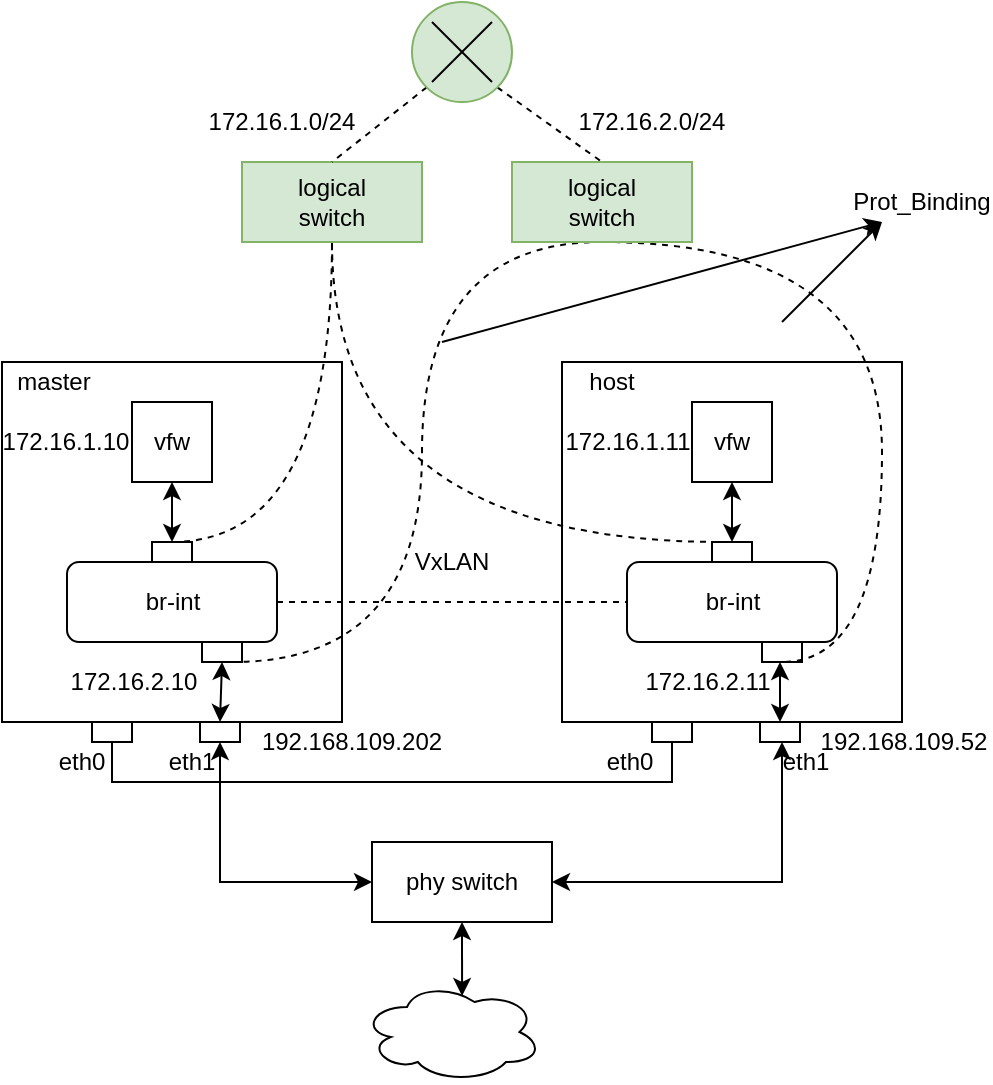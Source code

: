 <mxfile version="13.7.5" type="github">
  <diagram id="NUOA6mpo8N-NY2d6egCE" name="Page-1">
    <mxGraphModel dx="1102" dy="1751" grid="1" gridSize="10" guides="1" tooltips="1" connect="1" arrows="1" fold="1" page="1" pageScale="1" pageWidth="827" pageHeight="1169" math="0" shadow="0">
      <root>
        <mxCell id="0" />
        <mxCell id="1" parent="0" />
        <mxCell id="D7tAY-Ja1K5RIbv1iKdG-1" value="" style="rounded=0;whiteSpace=wrap;html=1;" parent="1" vertex="1">
          <mxGeometry x="80" y="110" width="170" height="180" as="geometry" />
        </mxCell>
        <mxCell id="D7tAY-Ja1K5RIbv1iKdG-2" value="br-int" style="rounded=1;whiteSpace=wrap;html=1;" parent="1" vertex="1">
          <mxGeometry x="112.5" y="210" width="105" height="40" as="geometry" />
        </mxCell>
        <mxCell id="9aVdBko9X2sXjmePpQ1m-4" style="edgeStyle=none;rounded=0;orthogonalLoop=1;jettySize=auto;html=1;entryX=0.5;entryY=0;entryDx=0;entryDy=0;startArrow=classic;startFill=1;endArrow=classic;endFill=1;exitX=0.5;exitY=1;exitDx=0;exitDy=0;" edge="1" parent="1" source="D7tAY-Ja1K5RIbv1iKdG-3" target="D7tAY-Ja1K5RIbv1iKdG-10">
          <mxGeometry relative="1" as="geometry" />
        </mxCell>
        <mxCell id="D7tAY-Ja1K5RIbv1iKdG-3" value="" style="rounded=0;whiteSpace=wrap;html=1;" parent="1" vertex="1">
          <mxGeometry x="180" y="250" width="20" height="10" as="geometry" />
        </mxCell>
        <mxCell id="D7tAY-Ja1K5RIbv1iKdG-8" value="" style="edgeStyle=orthogonalEdgeStyle;rounded=0;orthogonalLoop=1;jettySize=auto;html=1;entryX=0.5;entryY=1;entryDx=0;entryDy=0;entryPerimeter=0;startArrow=classic;startFill=1;" parent="1" source="D7tAY-Ja1K5RIbv1iKdG-4" target="D7tAY-Ja1K5RIbv1iKdG-5" edge="1">
          <mxGeometry relative="1" as="geometry">
            <mxPoint x="165" y="120" as="targetPoint" />
          </mxGeometry>
        </mxCell>
        <mxCell id="D7tAY-Ja1K5RIbv1iKdG-4" value="" style="rounded=0;whiteSpace=wrap;html=1;" parent="1" vertex="1">
          <mxGeometry x="155" y="200" width="20" height="10" as="geometry" />
        </mxCell>
        <mxCell id="D7tAY-Ja1K5RIbv1iKdG-25" style="edgeStyle=orthogonalEdgeStyle;rounded=0;orthogonalLoop=1;jettySize=auto;html=1;exitX=0.5;exitY=0;exitDx=0;exitDy=0;entryX=0.5;entryY=1;entryDx=0;entryDy=0;dashed=1;endArrow=none;endFill=0;curved=1;" parent="1" source="D7tAY-Ja1K5RIbv1iKdG-4" target="D7tAY-Ja1K5RIbv1iKdG-23" edge="1">
          <mxGeometry relative="1" as="geometry">
            <Array as="points">
              <mxPoint x="245" y="200" />
            </Array>
          </mxGeometry>
        </mxCell>
        <mxCell id="D7tAY-Ja1K5RIbv1iKdG-5" value="vfw" style="whiteSpace=wrap;html=1;aspect=fixed;" parent="1" vertex="1">
          <mxGeometry x="145" y="130" width="40" height="40" as="geometry" />
        </mxCell>
        <mxCell id="D7tAY-Ja1K5RIbv1iKdG-45" style="edgeStyle=orthogonalEdgeStyle;rounded=0;orthogonalLoop=1;jettySize=auto;html=1;exitX=0.5;exitY=1;exitDx=0;exitDy=0;entryX=0.5;entryY=1;entryDx=0;entryDy=0;endArrow=none;endFill=0;" parent="1" source="D7tAY-Ja1K5RIbv1iKdG-9" target="D7tAY-Ja1K5RIbv1iKdG-19" edge="1">
          <mxGeometry relative="1" as="geometry" />
        </mxCell>
        <mxCell id="D7tAY-Ja1K5RIbv1iKdG-9" value="" style="rounded=0;whiteSpace=wrap;html=1;" parent="1" vertex="1">
          <mxGeometry x="125" y="290" width="20" height="10" as="geometry" />
        </mxCell>
        <mxCell id="D7tAY-Ja1K5RIbv1iKdG-10" value="" style="rounded=0;whiteSpace=wrap;html=1;" parent="1" vertex="1">
          <mxGeometry x="179" y="290" width="20" height="10" as="geometry" />
        </mxCell>
        <mxCell id="D7tAY-Ja1K5RIbv1iKdG-11" value="eth0" style="text;html=1;strokeColor=none;fillColor=none;align=center;verticalAlign=middle;whiteSpace=wrap;rounded=0;" parent="1" vertex="1">
          <mxGeometry x="100" y="300" width="40" height="20" as="geometry" />
        </mxCell>
        <mxCell id="D7tAY-Ja1K5RIbv1iKdG-12" value="eth1" style="text;html=1;strokeColor=none;fillColor=none;align=center;verticalAlign=middle;whiteSpace=wrap;rounded=0;" parent="1" vertex="1">
          <mxGeometry x="155" y="300" width="40" height="20" as="geometry" />
        </mxCell>
        <mxCell id="D7tAY-Ja1K5RIbv1iKdG-13" value="" style="rounded=0;whiteSpace=wrap;html=1;" parent="1" vertex="1">
          <mxGeometry x="360" y="110" width="170" height="180" as="geometry" />
        </mxCell>
        <mxCell id="D7tAY-Ja1K5RIbv1iKdG-14" value="br-int" style="rounded=1;whiteSpace=wrap;html=1;" parent="1" vertex="1">
          <mxGeometry x="392.5" y="210" width="105" height="40" as="geometry" />
        </mxCell>
        <mxCell id="D7tAY-Ja1K5RIbv1iKdG-30" style="edgeStyle=orthogonalEdgeStyle;rounded=0;orthogonalLoop=1;jettySize=auto;html=1;entryX=0.5;entryY=0;entryDx=0;entryDy=0;endArrow=classic;endFill=1;startArrow=classic;startFill=1;" parent="1" target="D7tAY-Ja1K5RIbv1iKdG-20" edge="1">
          <mxGeometry relative="1" as="geometry">
            <mxPoint x="469" y="260" as="sourcePoint" />
          </mxGeometry>
        </mxCell>
        <mxCell id="D7tAY-Ja1K5RIbv1iKdG-15" value="" style="rounded=0;whiteSpace=wrap;html=1;" parent="1" vertex="1">
          <mxGeometry x="460" y="250" width="20" height="10" as="geometry" />
        </mxCell>
        <mxCell id="D7tAY-Ja1K5RIbv1iKdG-16" value="" style="edgeStyle=orthogonalEdgeStyle;rounded=0;orthogonalLoop=1;jettySize=auto;html=1;entryX=0.5;entryY=1;entryDx=0;entryDy=0;entryPerimeter=0;startArrow=classic;startFill=1;" parent="1" source="D7tAY-Ja1K5RIbv1iKdG-17" target="D7tAY-Ja1K5RIbv1iKdG-18" edge="1">
          <mxGeometry relative="1" as="geometry">
            <mxPoint x="445" y="120" as="targetPoint" />
          </mxGeometry>
        </mxCell>
        <mxCell id="D7tAY-Ja1K5RIbv1iKdG-17" value="" style="rounded=0;whiteSpace=wrap;html=1;" parent="1" vertex="1">
          <mxGeometry x="435" y="200" width="20" height="10" as="geometry" />
        </mxCell>
        <mxCell id="D7tAY-Ja1K5RIbv1iKdG-18" value="vfw" style="whiteSpace=wrap;html=1;aspect=fixed;" parent="1" vertex="1">
          <mxGeometry x="425" y="130" width="40" height="40" as="geometry" />
        </mxCell>
        <mxCell id="D7tAY-Ja1K5RIbv1iKdG-19" value="" style="rounded=0;whiteSpace=wrap;html=1;" parent="1" vertex="1">
          <mxGeometry x="405" y="290" width="20" height="10" as="geometry" />
        </mxCell>
        <mxCell id="D7tAY-Ja1K5RIbv1iKdG-20" value="" style="rounded=0;whiteSpace=wrap;html=1;" parent="1" vertex="1">
          <mxGeometry x="459" y="290" width="20" height="10" as="geometry" />
        </mxCell>
        <mxCell id="tWqsBEToZIpzBDLkbB6M-28" style="edgeStyle=orthogonalEdgeStyle;rounded=0;orthogonalLoop=1;jettySize=auto;html=1;entryX=1;entryY=0.5;entryDx=0;entryDy=0;startArrow=classic;startFill=1;endArrow=classic;endFill=1;" parent="1" target="tWqsBEToZIpzBDLkbB6M-23" edge="1">
          <mxGeometry relative="1" as="geometry">
            <mxPoint x="470" y="300" as="sourcePoint" />
            <Array as="points">
              <mxPoint x="470" y="370" />
            </Array>
          </mxGeometry>
        </mxCell>
        <mxCell id="D7tAY-Ja1K5RIbv1iKdG-22" value="eth1" style="text;html=1;strokeColor=none;fillColor=none;align=center;verticalAlign=middle;whiteSpace=wrap;rounded=0;" parent="1" vertex="1">
          <mxGeometry x="462" y="300" width="40" height="20" as="geometry" />
        </mxCell>
        <mxCell id="9aVdBko9X2sXjmePpQ1m-1" style="edgeStyle=orthogonalEdgeStyle;curved=1;rounded=0;orthogonalLoop=1;jettySize=auto;html=1;exitX=0.5;exitY=1;exitDx=0;exitDy=0;entryX=0.25;entryY=0;entryDx=0;entryDy=0;endArrow=none;endFill=0;dashed=1;" edge="1" parent="1" source="D7tAY-Ja1K5RIbv1iKdG-23" target="D7tAY-Ja1K5RIbv1iKdG-17">
          <mxGeometry relative="1" as="geometry">
            <Array as="points">
              <mxPoint x="245" y="200" />
            </Array>
          </mxGeometry>
        </mxCell>
        <mxCell id="D7tAY-Ja1K5RIbv1iKdG-23" value="logical&lt;br&gt;switch" style="rounded=0;whiteSpace=wrap;html=1;fillColor=#d5e8d4;strokeColor=#82b366;" parent="1" vertex="1">
          <mxGeometry x="200" y="10" width="90" height="40" as="geometry" />
        </mxCell>
        <mxCell id="D7tAY-Ja1K5RIbv1iKdG-28" value="VxLAN" style="text;html=1;strokeColor=none;fillColor=none;align=center;verticalAlign=middle;whiteSpace=wrap;rounded=0;" parent="1" vertex="1">
          <mxGeometry x="285" y="200" width="40" height="20" as="geometry" />
        </mxCell>
        <mxCell id="D7tAY-Ja1K5RIbv1iKdG-31" value="" style="ellipse;shape=cloud;whiteSpace=wrap;html=1;" parent="1" vertex="1">
          <mxGeometry x="260" y="420" width="90" height="50" as="geometry" />
        </mxCell>
        <mxCell id="D7tAY-Ja1K5RIbv1iKdG-32" value="master" style="text;html=1;strokeColor=none;fillColor=none;align=center;verticalAlign=middle;whiteSpace=wrap;rounded=0;" parent="1" vertex="1">
          <mxGeometry x="86" y="110" width="40" height="20" as="geometry" />
        </mxCell>
        <mxCell id="D7tAY-Ja1K5RIbv1iKdG-33" value="host" style="text;html=1;strokeColor=none;fillColor=none;align=center;verticalAlign=middle;whiteSpace=wrap;rounded=0;" parent="1" vertex="1">
          <mxGeometry x="365" y="110" width="40" height="20" as="geometry" />
        </mxCell>
        <mxCell id="D7tAY-Ja1K5RIbv1iKdG-44" value="eth0" style="text;html=1;strokeColor=none;fillColor=none;align=center;verticalAlign=middle;whiteSpace=wrap;rounded=0;" parent="1" vertex="1">
          <mxGeometry x="374" y="300" width="40" height="20" as="geometry" />
        </mxCell>
        <mxCell id="D7tAY-Ja1K5RIbv1iKdG-27" style="edgeStyle=orthogonalEdgeStyle;rounded=0;orthogonalLoop=1;jettySize=auto;html=1;exitX=1;exitY=0.5;exitDx=0;exitDy=0;dashed=1;endArrow=none;endFill=0;" parent="1" source="D7tAY-Ja1K5RIbv1iKdG-2" target="D7tAY-Ja1K5RIbv1iKdG-14" edge="1">
          <mxGeometry relative="1" as="geometry" />
        </mxCell>
        <mxCell id="tWqsBEToZIpzBDLkbB6M-8" style="rounded=0;orthogonalLoop=1;jettySize=auto;html=1;exitX=0;exitY=1;exitDx=0;exitDy=0;entryX=0.5;entryY=0;entryDx=0;entryDy=0;endArrow=none;endFill=0;dashed=1;" parent="1" source="tWqsBEToZIpzBDLkbB6M-3" target="D7tAY-Ja1K5RIbv1iKdG-23" edge="1">
          <mxGeometry relative="1" as="geometry" />
        </mxCell>
        <mxCell id="tWqsBEToZIpzBDLkbB6M-9" style="edgeStyle=none;rounded=0;orthogonalLoop=1;jettySize=auto;html=1;exitX=1;exitY=1;exitDx=0;exitDy=0;entryX=0.5;entryY=0;entryDx=0;entryDy=0;dashed=1;endArrow=none;endFill=0;" parent="1" source="tWqsBEToZIpzBDLkbB6M-3" target="tWqsBEToZIpzBDLkbB6M-1" edge="1">
          <mxGeometry relative="1" as="geometry" />
        </mxCell>
        <mxCell id="tWqsBEToZIpzBDLkbB6M-3" value="" style="ellipse;whiteSpace=wrap;html=1;aspect=fixed;fillColor=#d5e8d4;strokeColor=#82b366;" parent="1" vertex="1">
          <mxGeometry x="285" y="-70" width="50" height="50" as="geometry" />
        </mxCell>
        <mxCell id="tWqsBEToZIpzBDLkbB6M-4" value="" style="endArrow=none;html=1;" parent="1" edge="1">
          <mxGeometry width="50" height="50" relative="1" as="geometry">
            <mxPoint x="295" y="-30" as="sourcePoint" />
            <mxPoint x="325" y="-60" as="targetPoint" />
          </mxGeometry>
        </mxCell>
        <mxCell id="tWqsBEToZIpzBDLkbB6M-5" value="" style="endArrow=none;html=1;" parent="1" edge="1">
          <mxGeometry width="50" height="50" relative="1" as="geometry">
            <mxPoint x="325" y="-30" as="sourcePoint" />
            <mxPoint x="295" y="-60" as="targetPoint" />
          </mxGeometry>
        </mxCell>
        <mxCell id="tWqsBEToZIpzBDLkbB6M-6" value="192.168.109.202" style="text;html=1;strokeColor=none;fillColor=none;align=center;verticalAlign=middle;whiteSpace=wrap;rounded=0;" parent="1" vertex="1">
          <mxGeometry x="235" y="290" width="40" height="20" as="geometry" />
        </mxCell>
        <mxCell id="tWqsBEToZIpzBDLkbB6M-7" value="192.168.109.52" style="text;html=1;strokeColor=none;fillColor=none;align=center;verticalAlign=middle;whiteSpace=wrap;rounded=0;" parent="1" vertex="1">
          <mxGeometry x="511" y="290" width="40" height="20" as="geometry" />
        </mxCell>
        <mxCell id="tWqsBEToZIpzBDLkbB6M-14" style="edgeStyle=orthogonalEdgeStyle;curved=1;rounded=0;orthogonalLoop=1;jettySize=auto;html=1;exitX=0.5;exitY=1;exitDx=0;exitDy=0;dashed=1;endArrow=none;endFill=0;entryX=0.75;entryY=1;entryDx=0;entryDy=0;" parent="1" source="tWqsBEToZIpzBDLkbB6M-1" target="D7tAY-Ja1K5RIbv1iKdG-3" edge="1">
          <mxGeometry relative="1" as="geometry">
            <Array as="points">
              <mxPoint x="290" y="50" />
              <mxPoint x="290" y="260" />
            </Array>
          </mxGeometry>
        </mxCell>
        <mxCell id="tWqsBEToZIpzBDLkbB6M-15" style="edgeStyle=orthogonalEdgeStyle;curved=1;rounded=0;orthogonalLoop=1;jettySize=auto;html=1;exitX=0.5;exitY=1;exitDx=0;exitDy=0;entryX=0.5;entryY=1;entryDx=0;entryDy=0;dashed=1;endArrow=none;endFill=0;" parent="1" source="tWqsBEToZIpzBDLkbB6M-1" target="D7tAY-Ja1K5RIbv1iKdG-15" edge="1">
          <mxGeometry relative="1" as="geometry">
            <Array as="points">
              <mxPoint x="520" y="50" />
              <mxPoint x="520" y="260" />
            </Array>
          </mxGeometry>
        </mxCell>
        <mxCell id="tWqsBEToZIpzBDLkbB6M-1" value="logical&lt;br&gt;switch" style="rounded=0;whiteSpace=wrap;html=1;fillColor=#d5e8d4;strokeColor=#82b366;" parent="1" vertex="1">
          <mxGeometry x="335" y="10" width="90" height="40" as="geometry" />
        </mxCell>
        <mxCell id="tWqsBEToZIpzBDLkbB6M-16" value="" style="endArrow=classic;html=1;" parent="1" edge="1">
          <mxGeometry width="50" height="50" relative="1" as="geometry">
            <mxPoint x="470" y="90" as="sourcePoint" />
            <mxPoint x="520" y="40" as="targetPoint" />
          </mxGeometry>
        </mxCell>
        <mxCell id="tWqsBEToZIpzBDLkbB6M-17" value="Prot_Binding" style="text;html=1;strokeColor=none;fillColor=none;align=center;verticalAlign=middle;whiteSpace=wrap;rounded=0;" parent="1" vertex="1">
          <mxGeometry x="520" y="20" width="40" height="20" as="geometry" />
        </mxCell>
        <mxCell id="tWqsBEToZIpzBDLkbB6M-18" value="172.16.1.0/24" style="text;html=1;strokeColor=none;fillColor=none;align=center;verticalAlign=middle;whiteSpace=wrap;rounded=0;" parent="1" vertex="1">
          <mxGeometry x="200" y="-20" width="40" height="20" as="geometry" />
        </mxCell>
        <mxCell id="tWqsBEToZIpzBDLkbB6M-21" value="172.16.2.0/24" style="text;html=1;strokeColor=none;fillColor=none;align=center;verticalAlign=middle;whiteSpace=wrap;rounded=0;" parent="1" vertex="1">
          <mxGeometry x="385" y="-20" width="40" height="20" as="geometry" />
        </mxCell>
        <mxCell id="tWqsBEToZIpzBDLkbB6M-22" value="" style="endArrow=classic;html=1;entryX=0;entryY=1;entryDx=0;entryDy=0;" parent="1" target="tWqsBEToZIpzBDLkbB6M-17" edge="1">
          <mxGeometry width="50" height="50" relative="1" as="geometry">
            <mxPoint x="300" y="100" as="sourcePoint" />
            <mxPoint x="350" y="70" as="targetPoint" />
          </mxGeometry>
        </mxCell>
        <mxCell id="tWqsBEToZIpzBDLkbB6M-35" style="edgeStyle=orthogonalEdgeStyle;rounded=0;orthogonalLoop=1;jettySize=auto;html=1;entryX=0.75;entryY=0;entryDx=0;entryDy=0;startArrow=classic;startFill=1;endArrow=classic;endFill=1;exitX=0;exitY=0.5;exitDx=0;exitDy=0;" parent="1" source="tWqsBEToZIpzBDLkbB6M-23" edge="1">
          <mxGeometry relative="1" as="geometry">
            <mxPoint x="269" y="370" as="sourcePoint" />
            <mxPoint x="189" y="300" as="targetPoint" />
            <Array as="points">
              <mxPoint x="189" y="370" />
            </Array>
          </mxGeometry>
        </mxCell>
        <mxCell id="tWqsBEToZIpzBDLkbB6M-38" style="edgeStyle=orthogonalEdgeStyle;rounded=0;orthogonalLoop=1;jettySize=auto;html=1;exitX=0.5;exitY=1;exitDx=0;exitDy=0;entryX=0.556;entryY=0.14;entryDx=0;entryDy=0;entryPerimeter=0;startArrow=classic;startFill=1;endArrow=classic;endFill=1;" parent="1" source="tWqsBEToZIpzBDLkbB6M-23" target="D7tAY-Ja1K5RIbv1iKdG-31" edge="1">
          <mxGeometry relative="1" as="geometry" />
        </mxCell>
        <mxCell id="tWqsBEToZIpzBDLkbB6M-23" value="phy switch" style="rounded=0;whiteSpace=wrap;html=1;" parent="1" vertex="1">
          <mxGeometry x="265" y="350" width="90" height="40" as="geometry" />
        </mxCell>
        <mxCell id="tWqsBEToZIpzBDLkbB6M-31" value="172.16.1.10" style="text;html=1;strokeColor=none;fillColor=none;align=center;verticalAlign=middle;whiteSpace=wrap;rounded=0;" parent="1" vertex="1">
          <mxGeometry x="92" y="140" width="40" height="20" as="geometry" />
        </mxCell>
        <mxCell id="tWqsBEToZIpzBDLkbB6M-32" value="172.16.1.11" style="text;html=1;strokeColor=none;fillColor=none;align=center;verticalAlign=middle;whiteSpace=wrap;rounded=0;" parent="1" vertex="1">
          <mxGeometry x="373" y="140" width="40" height="20" as="geometry" />
        </mxCell>
        <mxCell id="tWqsBEToZIpzBDLkbB6M-33" value="172.16.2.10" style="text;html=1;strokeColor=none;fillColor=none;align=center;verticalAlign=middle;whiteSpace=wrap;rounded=0;" parent="1" vertex="1">
          <mxGeometry x="126" y="260" width="40" height="20" as="geometry" />
        </mxCell>
        <mxCell id="tWqsBEToZIpzBDLkbB6M-34" value="172.16.2.11" style="text;html=1;strokeColor=none;fillColor=none;align=center;verticalAlign=middle;whiteSpace=wrap;rounded=0;" parent="1" vertex="1">
          <mxGeometry x="413" y="260" width="40" height="20" as="geometry" />
        </mxCell>
      </root>
    </mxGraphModel>
  </diagram>
</mxfile>
